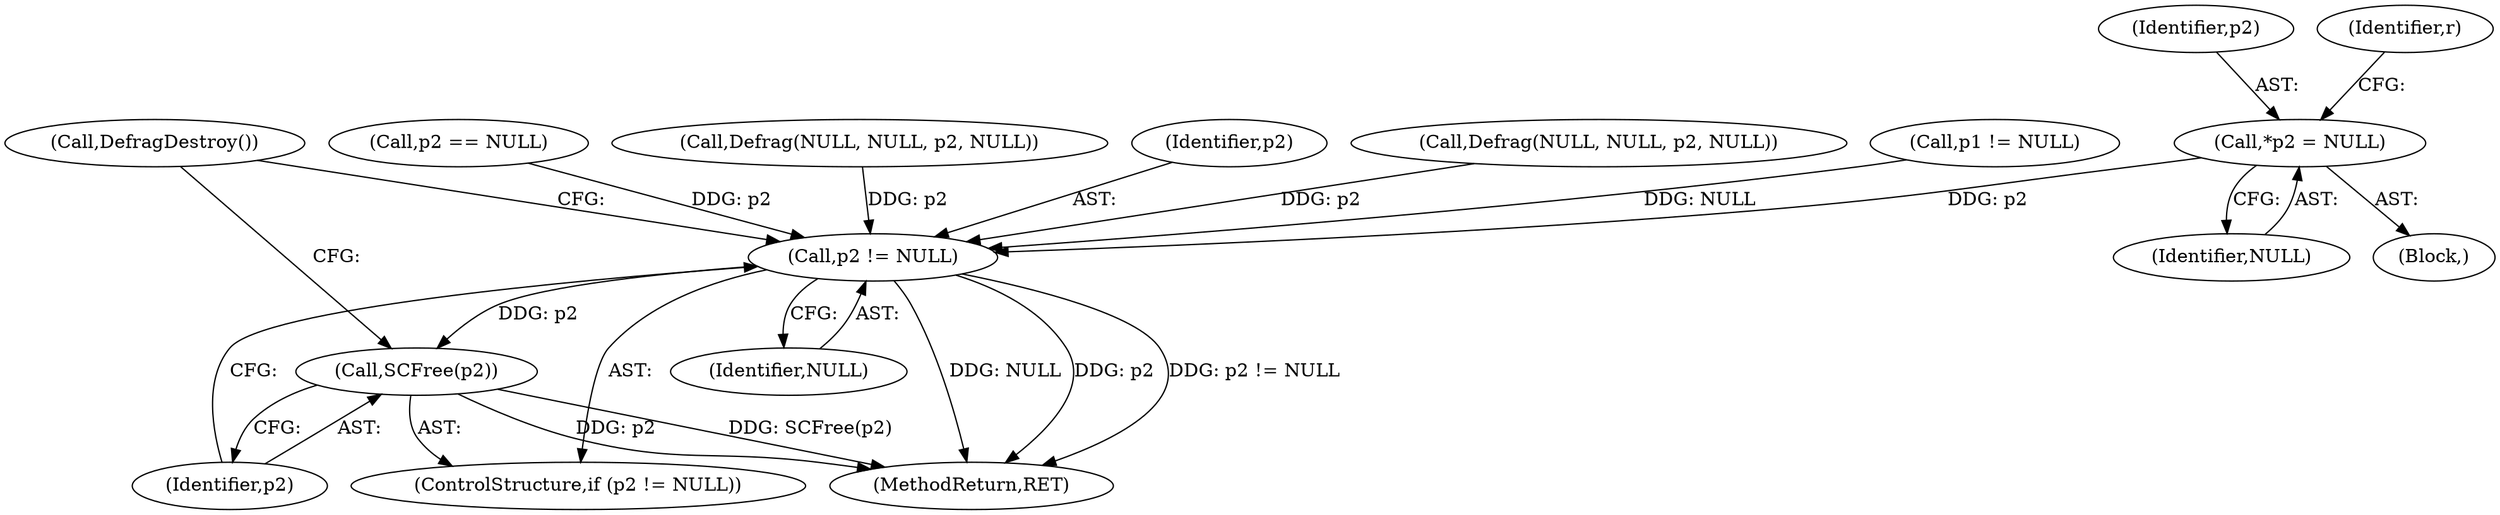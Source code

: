 digraph "0_suricata_4a04f814b15762eb446a5ead4d69d021512df6f8_12@pointer" {
"1000111" [label="(Call,*p2 = NULL)"];
"1000220" [label="(Call,p2 != NULL)"];
"1000223" [label="(Call,SCFree(p2))"];
"1000222" [label="(Identifier,NULL)"];
"1000228" [label="(MethodReturn,RET)"];
"1000164" [label="(Call,Defrag(NULL, NULL, p2, NULL))"];
"1000214" [label="(Call,p1 != NULL)"];
"1000112" [label="(Identifier,p2)"];
"1000145" [label="(Call,p2 == NULL)"];
"1000113" [label="(Identifier,NULL)"];
"1000220" [label="(Call,p2 != NULL)"];
"1000116" [label="(Identifier,r)"];
"1000224" [label="(Identifier,p2)"];
"1000105" [label="(Block,)"];
"1000225" [label="(Call,DefragDestroy())"];
"1000202" [label="(Call,Defrag(NULL, NULL, p2, NULL))"];
"1000223" [label="(Call,SCFree(p2))"];
"1000221" [label="(Identifier,p2)"];
"1000111" [label="(Call,*p2 = NULL)"];
"1000219" [label="(ControlStructure,if (p2 != NULL))"];
"1000111" -> "1000105"  [label="AST: "];
"1000111" -> "1000113"  [label="CFG: "];
"1000112" -> "1000111"  [label="AST: "];
"1000113" -> "1000111"  [label="AST: "];
"1000116" -> "1000111"  [label="CFG: "];
"1000111" -> "1000220"  [label="DDG: p2"];
"1000220" -> "1000219"  [label="AST: "];
"1000220" -> "1000222"  [label="CFG: "];
"1000221" -> "1000220"  [label="AST: "];
"1000222" -> "1000220"  [label="AST: "];
"1000224" -> "1000220"  [label="CFG: "];
"1000225" -> "1000220"  [label="CFG: "];
"1000220" -> "1000228"  [label="DDG: NULL"];
"1000220" -> "1000228"  [label="DDG: p2"];
"1000220" -> "1000228"  [label="DDG: p2 != NULL"];
"1000164" -> "1000220"  [label="DDG: p2"];
"1000202" -> "1000220"  [label="DDG: p2"];
"1000145" -> "1000220"  [label="DDG: p2"];
"1000214" -> "1000220"  [label="DDG: NULL"];
"1000220" -> "1000223"  [label="DDG: p2"];
"1000223" -> "1000219"  [label="AST: "];
"1000223" -> "1000224"  [label="CFG: "];
"1000224" -> "1000223"  [label="AST: "];
"1000225" -> "1000223"  [label="CFG: "];
"1000223" -> "1000228"  [label="DDG: SCFree(p2)"];
"1000223" -> "1000228"  [label="DDG: p2"];
}
